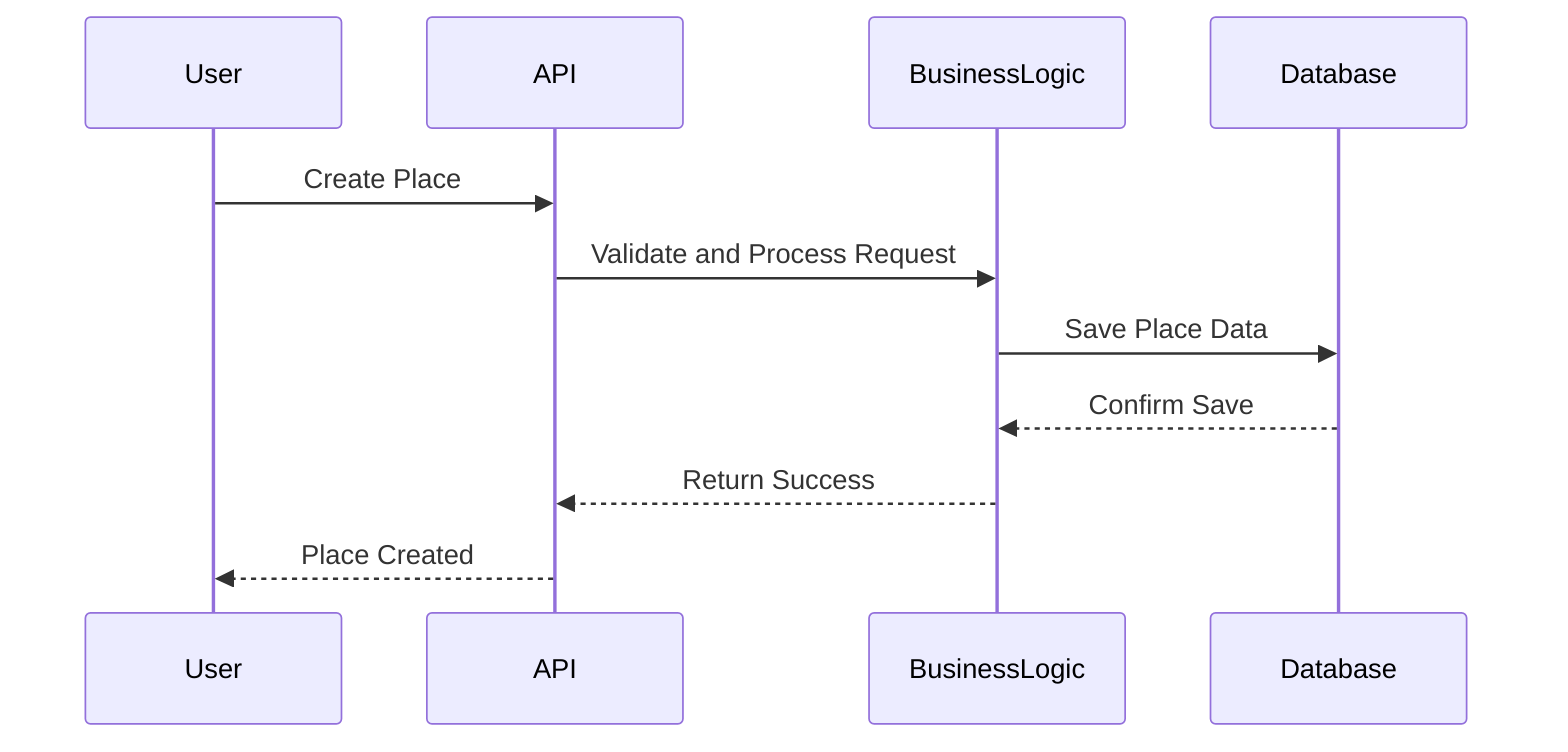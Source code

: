 sequenceDiagram
participant User
participant API
participant BusinessLogic
participant Database

User->>API: Create Place
API->>BusinessLogic: Validate and Process Request
BusinessLogic->>Database: Save Place Data
Database-->>BusinessLogic: Confirm Save
BusinessLogic-->>API: Return Success
API-->>User: Place Created